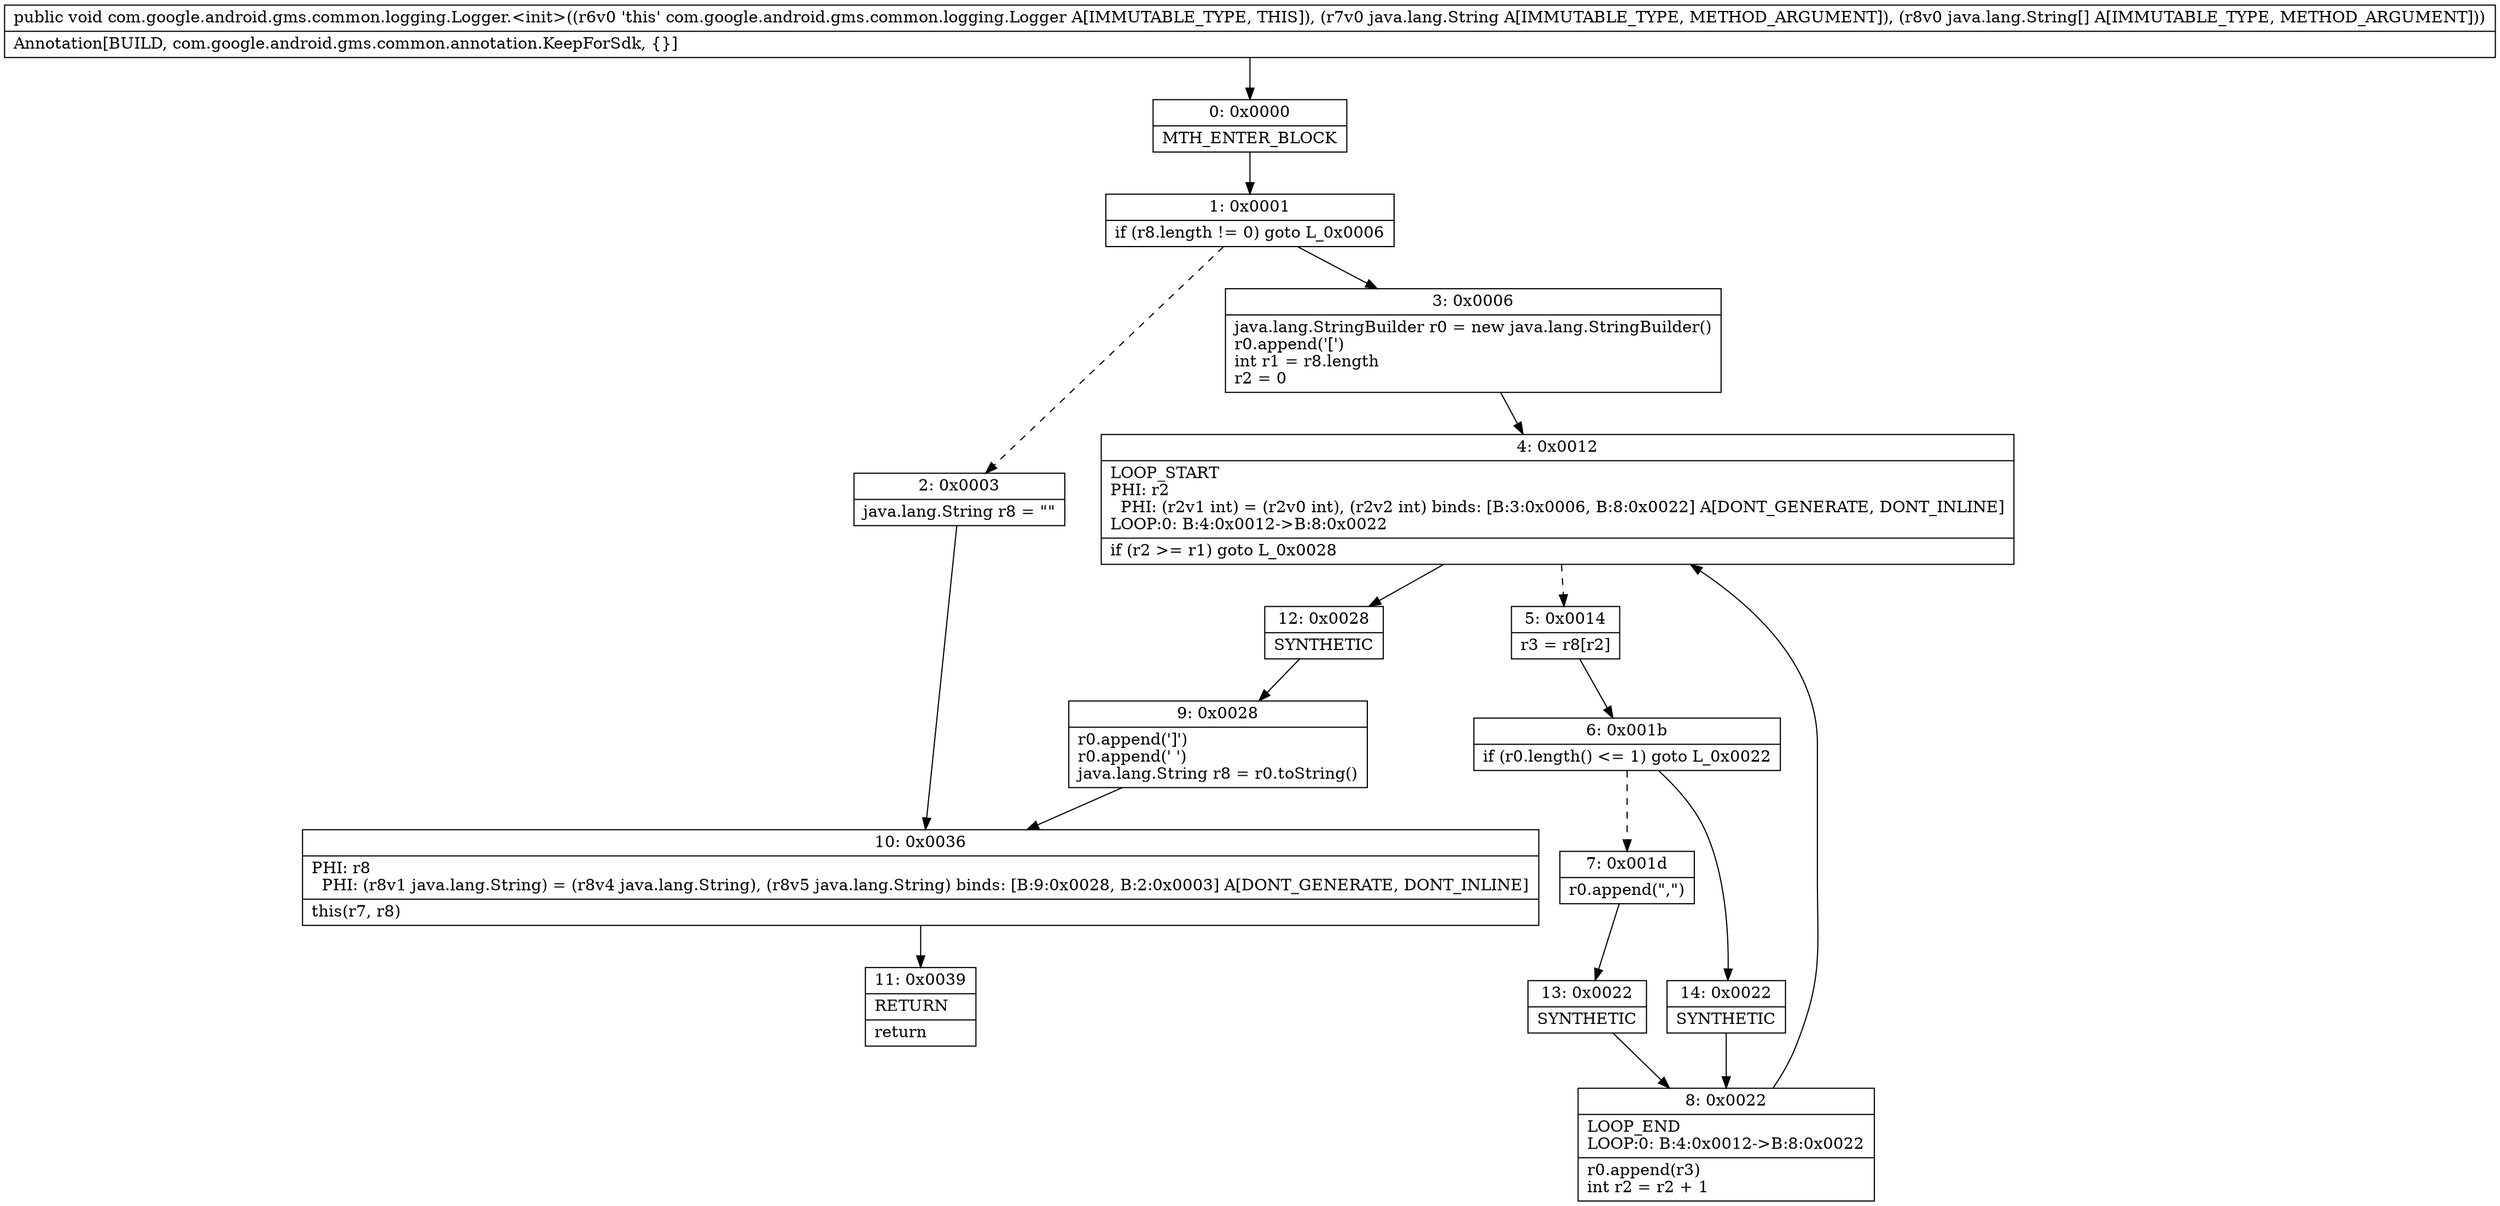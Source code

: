 digraph "CFG forcom.google.android.gms.common.logging.Logger.\<init\>(Ljava\/lang\/String;[Ljava\/lang\/String;)V" {
Node_0 [shape=record,label="{0\:\ 0x0000|MTH_ENTER_BLOCK\l}"];
Node_1 [shape=record,label="{1\:\ 0x0001|if (r8.length != 0) goto L_0x0006\l}"];
Node_2 [shape=record,label="{2\:\ 0x0003|java.lang.String r8 = \"\"\l}"];
Node_3 [shape=record,label="{3\:\ 0x0006|java.lang.StringBuilder r0 = new java.lang.StringBuilder()\lr0.append('[')\lint r1 = r8.length\lr2 = 0\l}"];
Node_4 [shape=record,label="{4\:\ 0x0012|LOOP_START\lPHI: r2 \l  PHI: (r2v1 int) = (r2v0 int), (r2v2 int) binds: [B:3:0x0006, B:8:0x0022] A[DONT_GENERATE, DONT_INLINE]\lLOOP:0: B:4:0x0012\-\>B:8:0x0022\l|if (r2 \>= r1) goto L_0x0028\l}"];
Node_5 [shape=record,label="{5\:\ 0x0014|r3 = r8[r2]\l}"];
Node_6 [shape=record,label="{6\:\ 0x001b|if (r0.length() \<= 1) goto L_0x0022\l}"];
Node_7 [shape=record,label="{7\:\ 0x001d|r0.append(\",\")\l}"];
Node_8 [shape=record,label="{8\:\ 0x0022|LOOP_END\lLOOP:0: B:4:0x0012\-\>B:8:0x0022\l|r0.append(r3)\lint r2 = r2 + 1\l}"];
Node_9 [shape=record,label="{9\:\ 0x0028|r0.append(']')\lr0.append(' ')\ljava.lang.String r8 = r0.toString()\l}"];
Node_10 [shape=record,label="{10\:\ 0x0036|PHI: r8 \l  PHI: (r8v1 java.lang.String) = (r8v4 java.lang.String), (r8v5 java.lang.String) binds: [B:9:0x0028, B:2:0x0003] A[DONT_GENERATE, DONT_INLINE]\l|this(r7, r8)\l}"];
Node_11 [shape=record,label="{11\:\ 0x0039|RETURN\l|return\l}"];
Node_12 [shape=record,label="{12\:\ 0x0028|SYNTHETIC\l}"];
Node_13 [shape=record,label="{13\:\ 0x0022|SYNTHETIC\l}"];
Node_14 [shape=record,label="{14\:\ 0x0022|SYNTHETIC\l}"];
MethodNode[shape=record,label="{public void com.google.android.gms.common.logging.Logger.\<init\>((r6v0 'this' com.google.android.gms.common.logging.Logger A[IMMUTABLE_TYPE, THIS]), (r7v0 java.lang.String A[IMMUTABLE_TYPE, METHOD_ARGUMENT]), (r8v0 java.lang.String[] A[IMMUTABLE_TYPE, METHOD_ARGUMENT]))  | Annotation[BUILD, com.google.android.gms.common.annotation.KeepForSdk, \{\}]\l}"];
MethodNode -> Node_0;
Node_0 -> Node_1;
Node_1 -> Node_2[style=dashed];
Node_1 -> Node_3;
Node_2 -> Node_10;
Node_3 -> Node_4;
Node_4 -> Node_5[style=dashed];
Node_4 -> Node_12;
Node_5 -> Node_6;
Node_6 -> Node_7[style=dashed];
Node_6 -> Node_14;
Node_7 -> Node_13;
Node_8 -> Node_4;
Node_9 -> Node_10;
Node_10 -> Node_11;
Node_12 -> Node_9;
Node_13 -> Node_8;
Node_14 -> Node_8;
}

